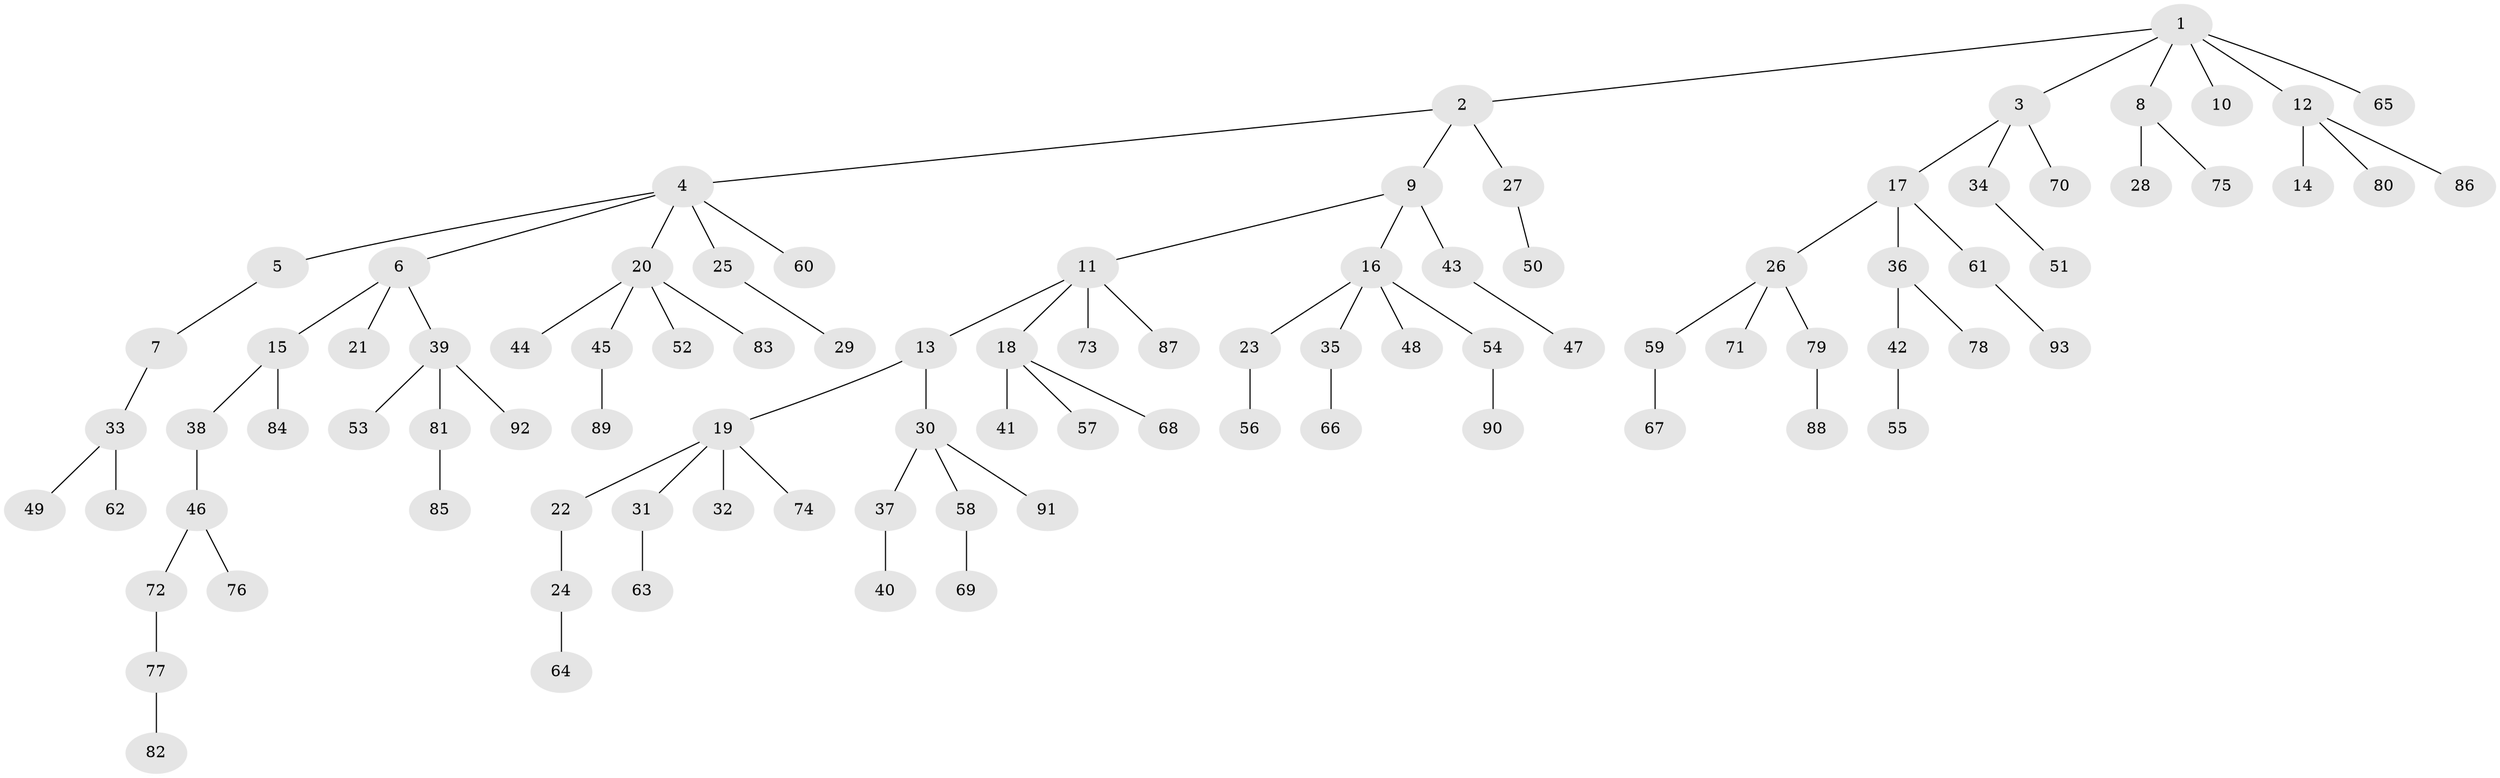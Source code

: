 // Generated by graph-tools (version 1.1) at 2025/52/03/09/25 04:52:45]
// undirected, 93 vertices, 92 edges
graph export_dot {
graph [start="1"]
  node [color=gray90,style=filled];
  1;
  2;
  3;
  4;
  5;
  6;
  7;
  8;
  9;
  10;
  11;
  12;
  13;
  14;
  15;
  16;
  17;
  18;
  19;
  20;
  21;
  22;
  23;
  24;
  25;
  26;
  27;
  28;
  29;
  30;
  31;
  32;
  33;
  34;
  35;
  36;
  37;
  38;
  39;
  40;
  41;
  42;
  43;
  44;
  45;
  46;
  47;
  48;
  49;
  50;
  51;
  52;
  53;
  54;
  55;
  56;
  57;
  58;
  59;
  60;
  61;
  62;
  63;
  64;
  65;
  66;
  67;
  68;
  69;
  70;
  71;
  72;
  73;
  74;
  75;
  76;
  77;
  78;
  79;
  80;
  81;
  82;
  83;
  84;
  85;
  86;
  87;
  88;
  89;
  90;
  91;
  92;
  93;
  1 -- 2;
  1 -- 3;
  1 -- 8;
  1 -- 10;
  1 -- 12;
  1 -- 65;
  2 -- 4;
  2 -- 9;
  2 -- 27;
  3 -- 17;
  3 -- 34;
  3 -- 70;
  4 -- 5;
  4 -- 6;
  4 -- 20;
  4 -- 25;
  4 -- 60;
  5 -- 7;
  6 -- 15;
  6 -- 21;
  6 -- 39;
  7 -- 33;
  8 -- 28;
  8 -- 75;
  9 -- 11;
  9 -- 16;
  9 -- 43;
  11 -- 13;
  11 -- 18;
  11 -- 73;
  11 -- 87;
  12 -- 14;
  12 -- 80;
  12 -- 86;
  13 -- 19;
  13 -- 30;
  15 -- 38;
  15 -- 84;
  16 -- 23;
  16 -- 35;
  16 -- 48;
  16 -- 54;
  17 -- 26;
  17 -- 36;
  17 -- 61;
  18 -- 41;
  18 -- 57;
  18 -- 68;
  19 -- 22;
  19 -- 31;
  19 -- 32;
  19 -- 74;
  20 -- 44;
  20 -- 45;
  20 -- 52;
  20 -- 83;
  22 -- 24;
  23 -- 56;
  24 -- 64;
  25 -- 29;
  26 -- 59;
  26 -- 71;
  26 -- 79;
  27 -- 50;
  30 -- 37;
  30 -- 58;
  30 -- 91;
  31 -- 63;
  33 -- 49;
  33 -- 62;
  34 -- 51;
  35 -- 66;
  36 -- 42;
  36 -- 78;
  37 -- 40;
  38 -- 46;
  39 -- 53;
  39 -- 81;
  39 -- 92;
  42 -- 55;
  43 -- 47;
  45 -- 89;
  46 -- 72;
  46 -- 76;
  54 -- 90;
  58 -- 69;
  59 -- 67;
  61 -- 93;
  72 -- 77;
  77 -- 82;
  79 -- 88;
  81 -- 85;
}
